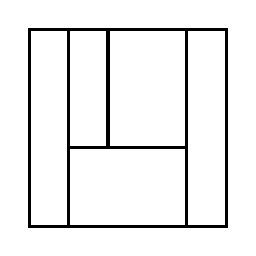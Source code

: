 \begin{tikzpicture}[very thick, scale=.5]
    \draw (0,0) rectangle (1,5);
    \draw (1,2) rectangle (2,5);
    \draw (2,2) rectangle (4,5);
    \draw (1,0) rectangle (4,2);
    \draw (4,0) rectangle (5,5);
\end{tikzpicture}
